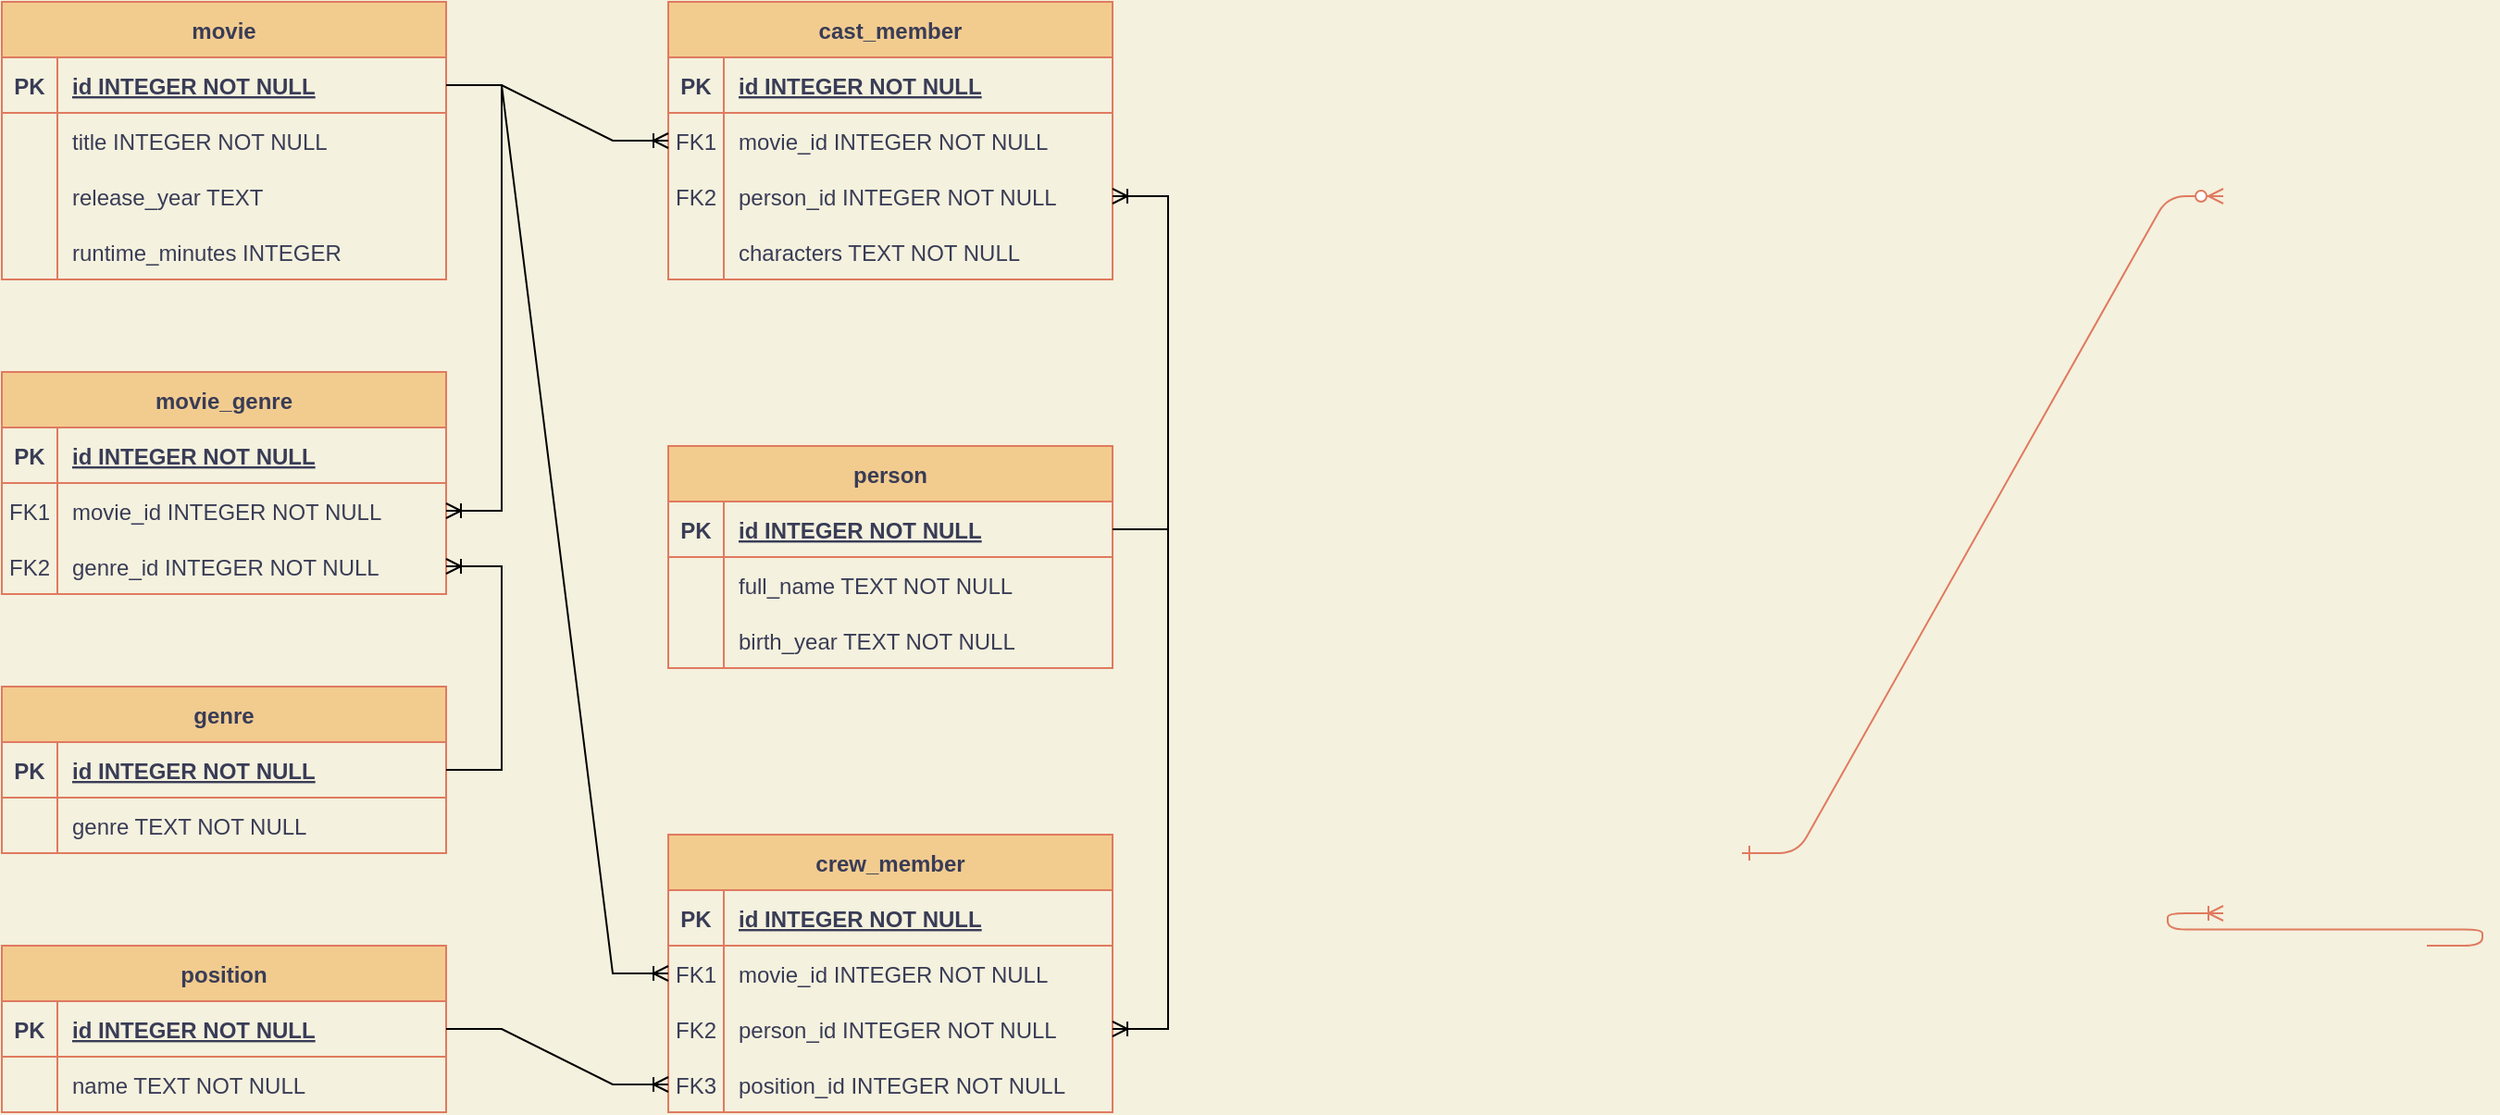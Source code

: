 <mxfile version="15.8.7" type="device"><diagram id="R2lEEEUBdFMjLlhIrx00" name="Page-1"><mxGraphModel dx="1146" dy="945" grid="1" gridSize="10" guides="1" tooltips="1" connect="1" arrows="1" fold="1" page="1" pageScale="1" pageWidth="850" pageHeight="1100" background="#F4F1DE" math="0" shadow="0" extFonts="Permanent Marker^https://fonts.googleapis.com/css?family=Permanent+Marker"><root><mxCell id="0"/><mxCell id="1" parent="0"/><mxCell id="CmRaEKqnd2upam0BMvwu-58" value="" style="edgeStyle=entityRelationEdgeStyle;endArrow=ERzeroToMany;startArrow=ERone;endFill=1;startFill=0;strokeColor=#E07A5F;fontColor=#393C56;labelBackgroundColor=#F4F1DE;" parent="1" source="CmRaEKqnd2upam0BMvwu-25" edge="1"><mxGeometry width="100" height="100" relative="1" as="geometry"><mxPoint x="980" y="500" as="sourcePoint"/><mxPoint x="1240" y="145" as="targetPoint"/></mxGeometry></mxCell><mxCell id="dFeZzjsiqZnY-xe7ULDC-239" value="" style="edgeStyle=entityRelationEdgeStyle;fontSize=12;html=1;endArrow=ERoneToMany;rounded=1;sketch=0;fontColor=#393C56;strokeColor=#E07A5F;fillColor=#F2CC8F;curved=0;" parent="1" source="dFeZzjsiqZnY-xe7ULDC-210" edge="1"><mxGeometry width="100" height="100" relative="1" as="geometry"><mxPoint x="1350" y="550" as="sourcePoint"/><mxPoint x="1240" y="532.5" as="targetPoint"/></mxGeometry></mxCell><mxCell id="J66zAHo53ogcDim1AAci-1" value="movie" style="shape=table;startSize=30;container=1;collapsible=1;childLayout=tableLayout;fixedRows=1;rowLines=0;fontStyle=1;align=center;resizeLast=1;fillColor=#F2CC8F;strokeColor=#E07A5F;fontColor=#393C56;" vertex="1" parent="1"><mxGeometry x="40" y="40" width="240" height="150" as="geometry"/></mxCell><mxCell id="J66zAHo53ogcDim1AAci-2" value="" style="shape=partialRectangle;collapsible=0;dropTarget=0;pointerEvents=0;fillColor=none;points=[[0,0.5],[1,0.5]];portConstraint=eastwest;top=0;left=0;right=0;bottom=1;strokeColor=#E07A5F;fontColor=#393C56;" vertex="1" parent="J66zAHo53ogcDim1AAci-1"><mxGeometry y="30" width="240" height="30" as="geometry"/></mxCell><mxCell id="J66zAHo53ogcDim1AAci-3" value="PK" style="shape=partialRectangle;overflow=hidden;connectable=0;fillColor=none;top=0;left=0;bottom=0;right=0;fontStyle=1;strokeColor=#E07A5F;fontColor=#393C56;" vertex="1" parent="J66zAHo53ogcDim1AAci-2"><mxGeometry width="30" height="30" as="geometry"><mxRectangle width="30" height="30" as="alternateBounds"/></mxGeometry></mxCell><mxCell id="J66zAHo53ogcDim1AAci-4" value="id INTEGER NOT NULL " style="shape=partialRectangle;overflow=hidden;connectable=0;fillColor=none;top=0;left=0;bottom=0;right=0;align=left;spacingLeft=6;fontStyle=5;strokeColor=#E07A5F;fontColor=#393C56;" vertex="1" parent="J66zAHo53ogcDim1AAci-2"><mxGeometry x="30" width="210" height="30" as="geometry"><mxRectangle width="210" height="30" as="alternateBounds"/></mxGeometry></mxCell><mxCell id="J66zAHo53ogcDim1AAci-5" value="" style="shape=partialRectangle;collapsible=0;dropTarget=0;pointerEvents=0;fillColor=none;points=[[0,0.5],[1,0.5]];portConstraint=eastwest;top=0;left=0;right=0;bottom=0;strokeColor=#E07A5F;fontColor=#393C56;" vertex="1" parent="J66zAHo53ogcDim1AAci-1"><mxGeometry y="60" width="240" height="30" as="geometry"/></mxCell><mxCell id="J66zAHo53ogcDim1AAci-6" value="" style="shape=partialRectangle;overflow=hidden;connectable=0;fillColor=none;top=0;left=0;bottom=0;right=0;strokeColor=#E07A5F;fontColor=#393C56;" vertex="1" parent="J66zAHo53ogcDim1AAci-5"><mxGeometry width="30" height="30" as="geometry"><mxRectangle width="30" height="30" as="alternateBounds"/></mxGeometry></mxCell><mxCell id="J66zAHo53ogcDim1AAci-7" value="title INTEGER NOT NULL" style="shape=partialRectangle;overflow=hidden;connectable=0;fillColor=none;top=0;left=0;bottom=0;right=0;align=left;spacingLeft=6;strokeColor=#E07A5F;fontColor=#393C56;" vertex="1" parent="J66zAHo53ogcDim1AAci-5"><mxGeometry x="30" width="210" height="30" as="geometry"><mxRectangle width="210" height="30" as="alternateBounds"/></mxGeometry></mxCell><mxCell id="J66zAHo53ogcDim1AAci-11" style="shape=partialRectangle;collapsible=0;dropTarget=0;pointerEvents=0;fillColor=none;points=[[0,0.5],[1,0.5]];portConstraint=eastwest;top=0;left=0;right=0;bottom=0;strokeColor=#E07A5F;fontColor=#393C56;" vertex="1" parent="J66zAHo53ogcDim1AAci-1"><mxGeometry y="90" width="240" height="30" as="geometry"/></mxCell><mxCell id="J66zAHo53ogcDim1AAci-12" style="shape=partialRectangle;overflow=hidden;connectable=0;fillColor=none;top=0;left=0;bottom=0;right=0;strokeColor=#E07A5F;fontColor=#393C56;" vertex="1" parent="J66zAHo53ogcDim1AAci-11"><mxGeometry width="30" height="30" as="geometry"><mxRectangle width="30" height="30" as="alternateBounds"/></mxGeometry></mxCell><mxCell id="J66zAHo53ogcDim1AAci-13" value="release_year TEXT" style="shape=partialRectangle;overflow=hidden;connectable=0;fillColor=none;top=0;left=0;bottom=0;right=0;align=left;spacingLeft=6;strokeColor=#E07A5F;fontColor=#393C56;" vertex="1" parent="J66zAHo53ogcDim1AAci-11"><mxGeometry x="30" width="210" height="30" as="geometry"><mxRectangle width="210" height="30" as="alternateBounds"/></mxGeometry></mxCell><mxCell id="J66zAHo53ogcDim1AAci-17" style="shape=partialRectangle;collapsible=0;dropTarget=0;pointerEvents=0;fillColor=none;points=[[0,0.5],[1,0.5]];portConstraint=eastwest;top=0;left=0;right=0;bottom=0;strokeColor=#E07A5F;fontColor=#393C56;" vertex="1" parent="J66zAHo53ogcDim1AAci-1"><mxGeometry y="120" width="240" height="30" as="geometry"/></mxCell><mxCell id="J66zAHo53ogcDim1AAci-18" style="shape=partialRectangle;overflow=hidden;connectable=0;fillColor=none;top=0;left=0;bottom=0;right=0;strokeColor=#E07A5F;fontColor=#393C56;" vertex="1" parent="J66zAHo53ogcDim1AAci-17"><mxGeometry width="30" height="30" as="geometry"><mxRectangle width="30" height="30" as="alternateBounds"/></mxGeometry></mxCell><mxCell id="J66zAHo53ogcDim1AAci-19" value="runtime_minutes INTEGER" style="shape=partialRectangle;overflow=hidden;connectable=0;fillColor=none;top=0;left=0;bottom=0;right=0;align=left;spacingLeft=6;strokeColor=#E07A5F;fontColor=#393C56;" vertex="1" parent="J66zAHo53ogcDim1AAci-17"><mxGeometry x="30" width="210" height="30" as="geometry"><mxRectangle width="210" height="30" as="alternateBounds"/></mxGeometry></mxCell><mxCell id="J66zAHo53ogcDim1AAci-23" value="person" style="shape=table;startSize=30;container=1;collapsible=1;childLayout=tableLayout;fixedRows=1;rowLines=0;fontStyle=1;align=center;resizeLast=1;fillColor=#F2CC8F;strokeColor=#E07A5F;fontColor=#393C56;" vertex="1" parent="1"><mxGeometry x="400" y="280" width="240" height="120" as="geometry"/></mxCell><mxCell id="J66zAHo53ogcDim1AAci-24" value="" style="shape=partialRectangle;collapsible=0;dropTarget=0;pointerEvents=0;fillColor=none;points=[[0,0.5],[1,0.5]];portConstraint=eastwest;top=0;left=0;right=0;bottom=1;strokeColor=#E07A5F;fontColor=#393C56;" vertex="1" parent="J66zAHo53ogcDim1AAci-23"><mxGeometry y="30" width="240" height="30" as="geometry"/></mxCell><mxCell id="J66zAHo53ogcDim1AAci-25" value="PK" style="shape=partialRectangle;overflow=hidden;connectable=0;fillColor=none;top=0;left=0;bottom=0;right=0;fontStyle=1;strokeColor=#E07A5F;fontColor=#393C56;" vertex="1" parent="J66zAHo53ogcDim1AAci-24"><mxGeometry width="30" height="30" as="geometry"><mxRectangle width="30" height="30" as="alternateBounds"/></mxGeometry></mxCell><mxCell id="J66zAHo53ogcDim1AAci-26" value="id INTEGER NOT NULL " style="shape=partialRectangle;overflow=hidden;connectable=0;fillColor=none;top=0;left=0;bottom=0;right=0;align=left;spacingLeft=6;fontStyle=5;strokeColor=#E07A5F;fontColor=#393C56;" vertex="1" parent="J66zAHo53ogcDim1AAci-24"><mxGeometry x="30" width="210" height="30" as="geometry"><mxRectangle width="210" height="30" as="alternateBounds"/></mxGeometry></mxCell><mxCell id="J66zAHo53ogcDim1AAci-27" value="" style="shape=partialRectangle;collapsible=0;dropTarget=0;pointerEvents=0;fillColor=none;points=[[0,0.5],[1,0.5]];portConstraint=eastwest;top=0;left=0;right=0;bottom=0;strokeColor=#E07A5F;fontColor=#393C56;" vertex="1" parent="J66zAHo53ogcDim1AAci-23"><mxGeometry y="60" width="240" height="30" as="geometry"/></mxCell><mxCell id="J66zAHo53ogcDim1AAci-28" value="" style="shape=partialRectangle;overflow=hidden;connectable=0;fillColor=none;top=0;left=0;bottom=0;right=0;strokeColor=#E07A5F;fontColor=#393C56;" vertex="1" parent="J66zAHo53ogcDim1AAci-27"><mxGeometry width="30" height="30" as="geometry"><mxRectangle width="30" height="30" as="alternateBounds"/></mxGeometry></mxCell><mxCell id="J66zAHo53ogcDim1AAci-29" value="full_name TEXT NOT NULL" style="shape=partialRectangle;overflow=hidden;connectable=0;fillColor=none;top=0;left=0;bottom=0;right=0;align=left;spacingLeft=6;strokeColor=#E07A5F;fontColor=#393C56;" vertex="1" parent="J66zAHo53ogcDim1AAci-27"><mxGeometry x="30" width="210" height="30" as="geometry"><mxRectangle width="210" height="30" as="alternateBounds"/></mxGeometry></mxCell><mxCell id="J66zAHo53ogcDim1AAci-30" value="" style="shape=partialRectangle;collapsible=0;dropTarget=0;pointerEvents=0;fillColor=none;points=[[0,0.5],[1,0.5]];portConstraint=eastwest;top=0;left=0;right=0;bottom=0;strokeColor=#E07A5F;fontColor=#393C56;" vertex="1" parent="J66zAHo53ogcDim1AAci-23"><mxGeometry y="90" width="240" height="30" as="geometry"/></mxCell><mxCell id="J66zAHo53ogcDim1AAci-31" value="" style="shape=partialRectangle;overflow=hidden;connectable=0;fillColor=none;top=0;left=0;bottom=0;right=0;strokeColor=#E07A5F;fontColor=#393C56;" vertex="1" parent="J66zAHo53ogcDim1AAci-30"><mxGeometry width="30" height="30" as="geometry"><mxRectangle width="30" height="30" as="alternateBounds"/></mxGeometry></mxCell><mxCell id="J66zAHo53ogcDim1AAci-32" value="birth_year TEXT NOT NULL" style="shape=partialRectangle;overflow=hidden;connectable=0;fillColor=none;top=0;left=0;bottom=0;right=0;align=left;spacingLeft=6;strokeColor=#E07A5F;fontColor=#393C56;" vertex="1" parent="J66zAHo53ogcDim1AAci-30"><mxGeometry x="30" width="210" height="30" as="geometry"><mxRectangle width="210" height="30" as="alternateBounds"/></mxGeometry></mxCell><mxCell id="J66zAHo53ogcDim1AAci-45" value="crew_member" style="shape=table;startSize=30;container=1;collapsible=1;childLayout=tableLayout;fixedRows=1;rowLines=0;fontStyle=1;align=center;resizeLast=1;fillColor=#F2CC8F;strokeColor=#E07A5F;fontColor=#393C56;" vertex="1" parent="1"><mxGeometry x="400" y="490" width="240" height="150" as="geometry"/></mxCell><mxCell id="J66zAHo53ogcDim1AAci-46" value="" style="shape=partialRectangle;collapsible=0;dropTarget=0;pointerEvents=0;fillColor=none;points=[[0,0.5],[1,0.5]];portConstraint=eastwest;top=0;left=0;right=0;bottom=1;strokeColor=#E07A5F;fontColor=#393C56;" vertex="1" parent="J66zAHo53ogcDim1AAci-45"><mxGeometry y="30" width="240" height="30" as="geometry"/></mxCell><mxCell id="J66zAHo53ogcDim1AAci-47" value="PK" style="shape=partialRectangle;overflow=hidden;connectable=0;fillColor=none;top=0;left=0;bottom=0;right=0;fontStyle=1;strokeColor=#E07A5F;fontColor=#393C56;" vertex="1" parent="J66zAHo53ogcDim1AAci-46"><mxGeometry width="30" height="30" as="geometry"><mxRectangle width="30" height="30" as="alternateBounds"/></mxGeometry></mxCell><mxCell id="J66zAHo53ogcDim1AAci-48" value="id INTEGER NOT NULL " style="shape=partialRectangle;overflow=hidden;connectable=0;fillColor=none;top=0;left=0;bottom=0;right=0;align=left;spacingLeft=6;fontStyle=5;strokeColor=#E07A5F;fontColor=#393C56;" vertex="1" parent="J66zAHo53ogcDim1AAci-46"><mxGeometry x="30" width="210" height="30" as="geometry"><mxRectangle width="210" height="30" as="alternateBounds"/></mxGeometry></mxCell><mxCell id="J66zAHo53ogcDim1AAci-49" value="" style="shape=partialRectangle;collapsible=0;dropTarget=0;pointerEvents=0;fillColor=none;points=[[0,0.5],[1,0.5]];portConstraint=eastwest;top=0;left=0;right=0;bottom=0;strokeColor=#E07A5F;fontColor=#393C56;" vertex="1" parent="J66zAHo53ogcDim1AAci-45"><mxGeometry y="60" width="240" height="30" as="geometry"/></mxCell><mxCell id="J66zAHo53ogcDim1AAci-50" value="FK1" style="shape=partialRectangle;overflow=hidden;connectable=0;fillColor=none;top=0;left=0;bottom=0;right=0;strokeColor=#E07A5F;fontColor=#393C56;" vertex="1" parent="J66zAHo53ogcDim1AAci-49"><mxGeometry width="30" height="30" as="geometry"><mxRectangle width="30" height="30" as="alternateBounds"/></mxGeometry></mxCell><mxCell id="J66zAHo53ogcDim1AAci-51" value="movie_id INTEGER NOT NULL" style="shape=partialRectangle;overflow=hidden;connectable=0;fillColor=none;top=0;left=0;bottom=0;right=0;align=left;spacingLeft=6;strokeColor=#E07A5F;fontColor=#393C56;" vertex="1" parent="J66zAHo53ogcDim1AAci-49"><mxGeometry x="30" width="210" height="30" as="geometry"><mxRectangle width="210" height="30" as="alternateBounds"/></mxGeometry></mxCell><mxCell id="J66zAHo53ogcDim1AAci-52" value="" style="shape=partialRectangle;collapsible=0;dropTarget=0;pointerEvents=0;fillColor=none;points=[[0,0.5],[1,0.5]];portConstraint=eastwest;top=0;left=0;right=0;bottom=0;strokeColor=#E07A5F;fontColor=#393C56;" vertex="1" parent="J66zAHo53ogcDim1AAci-45"><mxGeometry y="90" width="240" height="30" as="geometry"/></mxCell><mxCell id="J66zAHo53ogcDim1AAci-53" value="FK2" style="shape=partialRectangle;overflow=hidden;connectable=0;fillColor=none;top=0;left=0;bottom=0;right=0;strokeColor=#E07A5F;fontColor=#393C56;" vertex="1" parent="J66zAHo53ogcDim1AAci-52"><mxGeometry width="30" height="30" as="geometry"><mxRectangle width="30" height="30" as="alternateBounds"/></mxGeometry></mxCell><mxCell id="J66zAHo53ogcDim1AAci-54" value="person_id INTEGER NOT NULL" style="shape=partialRectangle;overflow=hidden;connectable=0;fillColor=none;top=0;left=0;bottom=0;right=0;align=left;spacingLeft=6;strokeColor=#E07A5F;fontColor=#393C56;" vertex="1" parent="J66zAHo53ogcDim1AAci-52"><mxGeometry x="30" width="210" height="30" as="geometry"><mxRectangle width="210" height="30" as="alternateBounds"/></mxGeometry></mxCell><mxCell id="J66zAHo53ogcDim1AAci-55" style="shape=partialRectangle;collapsible=0;dropTarget=0;pointerEvents=0;fillColor=none;points=[[0,0.5],[1,0.5]];portConstraint=eastwest;top=0;left=0;right=0;bottom=0;strokeColor=#E07A5F;fontColor=#393C56;" vertex="1" parent="J66zAHo53ogcDim1AAci-45"><mxGeometry y="120" width="240" height="30" as="geometry"/></mxCell><mxCell id="J66zAHo53ogcDim1AAci-56" value="FK3" style="shape=partialRectangle;overflow=hidden;connectable=0;fillColor=none;top=0;left=0;bottom=0;right=0;strokeColor=#E07A5F;fontColor=#393C56;" vertex="1" parent="J66zAHo53ogcDim1AAci-55"><mxGeometry width="30" height="30" as="geometry"><mxRectangle width="30" height="30" as="alternateBounds"/></mxGeometry></mxCell><mxCell id="J66zAHo53ogcDim1AAci-57" value="position_id INTEGER NOT NULL" style="shape=partialRectangle;overflow=hidden;connectable=0;fillColor=none;top=0;left=0;bottom=0;right=0;align=left;spacingLeft=6;strokeColor=#E07A5F;fontColor=#393C56;" vertex="1" parent="J66zAHo53ogcDim1AAci-55"><mxGeometry x="30" width="210" height="30" as="geometry"><mxRectangle width="210" height="30" as="alternateBounds"/></mxGeometry></mxCell><mxCell id="J66zAHo53ogcDim1AAci-70" value="cast_member" style="shape=table;startSize=30;container=1;collapsible=1;childLayout=tableLayout;fixedRows=1;rowLines=0;fontStyle=1;align=center;resizeLast=1;fillColor=#F2CC8F;strokeColor=#E07A5F;fontColor=#393C56;" vertex="1" parent="1"><mxGeometry x="400" y="40" width="240" height="150" as="geometry"/></mxCell><mxCell id="J66zAHo53ogcDim1AAci-71" value="" style="shape=partialRectangle;collapsible=0;dropTarget=0;pointerEvents=0;fillColor=none;points=[[0,0.5],[1,0.5]];portConstraint=eastwest;top=0;left=0;right=0;bottom=1;strokeColor=#E07A5F;fontColor=#393C56;" vertex="1" parent="J66zAHo53ogcDim1AAci-70"><mxGeometry y="30" width="240" height="30" as="geometry"/></mxCell><mxCell id="J66zAHo53ogcDim1AAci-72" value="PK" style="shape=partialRectangle;overflow=hidden;connectable=0;fillColor=none;top=0;left=0;bottom=0;right=0;fontStyle=1;strokeColor=#E07A5F;fontColor=#393C56;" vertex="1" parent="J66zAHo53ogcDim1AAci-71"><mxGeometry width="30" height="30" as="geometry"><mxRectangle width="30" height="30" as="alternateBounds"/></mxGeometry></mxCell><mxCell id="J66zAHo53ogcDim1AAci-73" value="id INTEGER NOT NULL " style="shape=partialRectangle;overflow=hidden;connectable=0;fillColor=none;top=0;left=0;bottom=0;right=0;align=left;spacingLeft=6;fontStyle=5;strokeColor=#E07A5F;fontColor=#393C56;" vertex="1" parent="J66zAHo53ogcDim1AAci-71"><mxGeometry x="30" width="210" height="30" as="geometry"><mxRectangle width="210" height="30" as="alternateBounds"/></mxGeometry></mxCell><mxCell id="J66zAHo53ogcDim1AAci-74" value="" style="shape=partialRectangle;collapsible=0;dropTarget=0;pointerEvents=0;fillColor=none;points=[[0,0.5],[1,0.5]];portConstraint=eastwest;top=0;left=0;right=0;bottom=0;strokeColor=#E07A5F;fontColor=#393C56;" vertex="1" parent="J66zAHo53ogcDim1AAci-70"><mxGeometry y="60" width="240" height="30" as="geometry"/></mxCell><mxCell id="J66zAHo53ogcDim1AAci-75" value="FK1" style="shape=partialRectangle;overflow=hidden;connectable=0;fillColor=none;top=0;left=0;bottom=0;right=0;strokeColor=#E07A5F;fontColor=#393C56;" vertex="1" parent="J66zAHo53ogcDim1AAci-74"><mxGeometry width="30" height="30" as="geometry"><mxRectangle width="30" height="30" as="alternateBounds"/></mxGeometry></mxCell><mxCell id="J66zAHo53ogcDim1AAci-76" value="movie_id INTEGER NOT NULL" style="shape=partialRectangle;overflow=hidden;connectable=0;fillColor=none;top=0;left=0;bottom=0;right=0;align=left;spacingLeft=6;strokeColor=#E07A5F;fontColor=#393C56;" vertex="1" parent="J66zAHo53ogcDim1AAci-74"><mxGeometry x="30" width="210" height="30" as="geometry"><mxRectangle width="210" height="30" as="alternateBounds"/></mxGeometry></mxCell><mxCell id="J66zAHo53ogcDim1AAci-77" value="" style="shape=partialRectangle;collapsible=0;dropTarget=0;pointerEvents=0;fillColor=none;points=[[0,0.5],[1,0.5]];portConstraint=eastwest;top=0;left=0;right=0;bottom=0;strokeColor=#E07A5F;fontColor=#393C56;" vertex="1" parent="J66zAHo53ogcDim1AAci-70"><mxGeometry y="90" width="240" height="30" as="geometry"/></mxCell><mxCell id="J66zAHo53ogcDim1AAci-78" value="FK2" style="shape=partialRectangle;overflow=hidden;connectable=0;fillColor=none;top=0;left=0;bottom=0;right=0;strokeColor=#E07A5F;fontColor=#393C56;" vertex="1" parent="J66zAHo53ogcDim1AAci-77"><mxGeometry width="30" height="30" as="geometry"><mxRectangle width="30" height="30" as="alternateBounds"/></mxGeometry></mxCell><mxCell id="J66zAHo53ogcDim1AAci-79" value="person_id INTEGER NOT NULL" style="shape=partialRectangle;overflow=hidden;connectable=0;fillColor=none;top=0;left=0;bottom=0;right=0;align=left;spacingLeft=6;strokeColor=#E07A5F;fontColor=#393C56;" vertex="1" parent="J66zAHo53ogcDim1AAci-77"><mxGeometry x="30" width="210" height="30" as="geometry"><mxRectangle width="210" height="30" as="alternateBounds"/></mxGeometry></mxCell><mxCell id="J66zAHo53ogcDim1AAci-80" style="shape=partialRectangle;collapsible=0;dropTarget=0;pointerEvents=0;fillColor=none;points=[[0,0.5],[1,0.5]];portConstraint=eastwest;top=0;left=0;right=0;bottom=0;strokeColor=#E07A5F;fontColor=#393C56;" vertex="1" parent="J66zAHo53ogcDim1AAci-70"><mxGeometry y="120" width="240" height="30" as="geometry"/></mxCell><mxCell id="J66zAHo53ogcDim1AAci-81" value="" style="shape=partialRectangle;overflow=hidden;connectable=0;fillColor=none;top=0;left=0;bottom=0;right=0;strokeColor=#E07A5F;fontColor=#393C56;" vertex="1" parent="J66zAHo53ogcDim1AAci-80"><mxGeometry width="30" height="30" as="geometry"><mxRectangle width="30" height="30" as="alternateBounds"/></mxGeometry></mxCell><mxCell id="J66zAHo53ogcDim1AAci-82" value="characters TEXT NOT NULL" style="shape=partialRectangle;overflow=hidden;connectable=0;fillColor=none;top=0;left=0;bottom=0;right=0;align=left;spacingLeft=6;strokeColor=#E07A5F;fontColor=#393C56;" vertex="1" parent="J66zAHo53ogcDim1AAci-80"><mxGeometry x="30" width="210" height="30" as="geometry"><mxRectangle width="210" height="30" as="alternateBounds"/></mxGeometry></mxCell><mxCell id="J66zAHo53ogcDim1AAci-83" value="position" style="shape=table;startSize=30;container=1;collapsible=1;childLayout=tableLayout;fixedRows=1;rowLines=0;fontStyle=1;align=center;resizeLast=1;fillColor=#F2CC8F;strokeColor=#E07A5F;fontColor=#393C56;" vertex="1" parent="1"><mxGeometry x="40" y="550" width="240" height="90" as="geometry"/></mxCell><mxCell id="J66zAHo53ogcDim1AAci-84" value="" style="shape=partialRectangle;collapsible=0;dropTarget=0;pointerEvents=0;fillColor=none;points=[[0,0.5],[1,0.5]];portConstraint=eastwest;top=0;left=0;right=0;bottom=1;strokeColor=#E07A5F;fontColor=#393C56;" vertex="1" parent="J66zAHo53ogcDim1AAci-83"><mxGeometry y="30" width="240" height="30" as="geometry"/></mxCell><mxCell id="J66zAHo53ogcDim1AAci-85" value="PK" style="shape=partialRectangle;overflow=hidden;connectable=0;fillColor=none;top=0;left=0;bottom=0;right=0;fontStyle=1;strokeColor=#E07A5F;fontColor=#393C56;" vertex="1" parent="J66zAHo53ogcDim1AAci-84"><mxGeometry width="30" height="30" as="geometry"><mxRectangle width="30" height="30" as="alternateBounds"/></mxGeometry></mxCell><mxCell id="J66zAHo53ogcDim1AAci-86" value="id INTEGER NOT NULL " style="shape=partialRectangle;overflow=hidden;connectable=0;fillColor=none;top=0;left=0;bottom=0;right=0;align=left;spacingLeft=6;fontStyle=5;strokeColor=#E07A5F;fontColor=#393C56;" vertex="1" parent="J66zAHo53ogcDim1AAci-84"><mxGeometry x="30" width="210" height="30" as="geometry"><mxRectangle width="210" height="30" as="alternateBounds"/></mxGeometry></mxCell><mxCell id="J66zAHo53ogcDim1AAci-87" value="" style="shape=partialRectangle;collapsible=0;dropTarget=0;pointerEvents=0;fillColor=none;points=[[0,0.5],[1,0.5]];portConstraint=eastwest;top=0;left=0;right=0;bottom=0;strokeColor=#E07A5F;fontColor=#393C56;" vertex="1" parent="J66zAHo53ogcDim1AAci-83"><mxGeometry y="60" width="240" height="30" as="geometry"/></mxCell><mxCell id="J66zAHo53ogcDim1AAci-88" value="" style="shape=partialRectangle;overflow=hidden;connectable=0;fillColor=none;top=0;left=0;bottom=0;right=0;strokeColor=#E07A5F;fontColor=#393C56;" vertex="1" parent="J66zAHo53ogcDim1AAci-87"><mxGeometry width="30" height="30" as="geometry"><mxRectangle width="30" height="30" as="alternateBounds"/></mxGeometry></mxCell><mxCell id="J66zAHo53ogcDim1AAci-89" value="name TEXT NOT NULL" style="shape=partialRectangle;overflow=hidden;connectable=0;fillColor=none;top=0;left=0;bottom=0;right=0;align=left;spacingLeft=6;strokeColor=#E07A5F;fontColor=#393C56;" vertex="1" parent="J66zAHo53ogcDim1AAci-87"><mxGeometry x="30" width="210" height="30" as="geometry"><mxRectangle width="210" height="30" as="alternateBounds"/></mxGeometry></mxCell><mxCell id="J66zAHo53ogcDim1AAci-96" value="genre" style="shape=table;startSize=30;container=1;collapsible=1;childLayout=tableLayout;fixedRows=1;rowLines=0;fontStyle=1;align=center;resizeLast=1;fillColor=#F2CC8F;strokeColor=#E07A5F;fontColor=#393C56;" vertex="1" parent="1"><mxGeometry x="40" y="410" width="240" height="90" as="geometry"/></mxCell><mxCell id="J66zAHo53ogcDim1AAci-97" value="" style="shape=partialRectangle;collapsible=0;dropTarget=0;pointerEvents=0;fillColor=none;points=[[0,0.5],[1,0.5]];portConstraint=eastwest;top=0;left=0;right=0;bottom=1;strokeColor=#E07A5F;fontColor=#393C56;" vertex="1" parent="J66zAHo53ogcDim1AAci-96"><mxGeometry y="30" width="240" height="30" as="geometry"/></mxCell><mxCell id="J66zAHo53ogcDim1AAci-98" value="PK" style="shape=partialRectangle;overflow=hidden;connectable=0;fillColor=none;top=0;left=0;bottom=0;right=0;fontStyle=1;strokeColor=#E07A5F;fontColor=#393C56;" vertex="1" parent="J66zAHo53ogcDim1AAci-97"><mxGeometry width="30" height="30" as="geometry"><mxRectangle width="30" height="30" as="alternateBounds"/></mxGeometry></mxCell><mxCell id="J66zAHo53ogcDim1AAci-99" value="id INTEGER NOT NULL " style="shape=partialRectangle;overflow=hidden;connectable=0;fillColor=none;top=0;left=0;bottom=0;right=0;align=left;spacingLeft=6;fontStyle=5;strokeColor=#E07A5F;fontColor=#393C56;" vertex="1" parent="J66zAHo53ogcDim1AAci-97"><mxGeometry x="30" width="210" height="30" as="geometry"><mxRectangle width="210" height="30" as="alternateBounds"/></mxGeometry></mxCell><mxCell id="J66zAHo53ogcDim1AAci-100" value="" style="shape=partialRectangle;collapsible=0;dropTarget=0;pointerEvents=0;fillColor=none;points=[[0,0.5],[1,0.5]];portConstraint=eastwest;top=0;left=0;right=0;bottom=0;strokeColor=#E07A5F;fontColor=#393C56;" vertex="1" parent="J66zAHo53ogcDim1AAci-96"><mxGeometry y="60" width="240" height="30" as="geometry"/></mxCell><mxCell id="J66zAHo53ogcDim1AAci-101" value="" style="shape=partialRectangle;overflow=hidden;connectable=0;fillColor=none;top=0;left=0;bottom=0;right=0;strokeColor=#E07A5F;fontColor=#393C56;" vertex="1" parent="J66zAHo53ogcDim1AAci-100"><mxGeometry width="30" height="30" as="geometry"><mxRectangle width="30" height="30" as="alternateBounds"/></mxGeometry></mxCell><mxCell id="J66zAHo53ogcDim1AAci-102" value="genre TEXT NOT NULL" style="shape=partialRectangle;overflow=hidden;connectable=0;fillColor=none;top=0;left=0;bottom=0;right=0;align=left;spacingLeft=6;strokeColor=#E07A5F;fontColor=#393C56;" vertex="1" parent="J66zAHo53ogcDim1AAci-100"><mxGeometry x="30" width="210" height="30" as="geometry"><mxRectangle width="210" height="30" as="alternateBounds"/></mxGeometry></mxCell><mxCell id="J66zAHo53ogcDim1AAci-103" value="movie_genre" style="shape=table;startSize=30;container=1;collapsible=1;childLayout=tableLayout;fixedRows=1;rowLines=0;fontStyle=1;align=center;resizeLast=1;fillColor=#F2CC8F;strokeColor=#E07A5F;fontColor=#393C56;" vertex="1" parent="1"><mxGeometry x="40" y="240" width="240" height="120" as="geometry"/></mxCell><mxCell id="J66zAHo53ogcDim1AAci-104" value="" style="shape=partialRectangle;collapsible=0;dropTarget=0;pointerEvents=0;fillColor=none;points=[[0,0.5],[1,0.5]];portConstraint=eastwest;top=0;left=0;right=0;bottom=1;strokeColor=#E07A5F;fontColor=#393C56;" vertex="1" parent="J66zAHo53ogcDim1AAci-103"><mxGeometry y="30" width="240" height="30" as="geometry"/></mxCell><mxCell id="J66zAHo53ogcDim1AAci-105" value="PK" style="shape=partialRectangle;overflow=hidden;connectable=0;fillColor=none;top=0;left=0;bottom=0;right=0;fontStyle=1;strokeColor=#E07A5F;fontColor=#393C56;" vertex="1" parent="J66zAHo53ogcDim1AAci-104"><mxGeometry width="30" height="30" as="geometry"><mxRectangle width="30" height="30" as="alternateBounds"/></mxGeometry></mxCell><mxCell id="J66zAHo53ogcDim1AAci-106" value="id INTEGER NOT NULL " style="shape=partialRectangle;overflow=hidden;connectable=0;fillColor=none;top=0;left=0;bottom=0;right=0;align=left;spacingLeft=6;fontStyle=5;strokeColor=#E07A5F;fontColor=#393C56;" vertex="1" parent="J66zAHo53ogcDim1AAci-104"><mxGeometry x="30" width="210" height="30" as="geometry"><mxRectangle width="210" height="30" as="alternateBounds"/></mxGeometry></mxCell><mxCell id="J66zAHo53ogcDim1AAci-107" value="" style="shape=partialRectangle;collapsible=0;dropTarget=0;pointerEvents=0;fillColor=none;points=[[0,0.5],[1,0.5]];portConstraint=eastwest;top=0;left=0;right=0;bottom=0;strokeColor=#E07A5F;fontColor=#393C56;" vertex="1" parent="J66zAHo53ogcDim1AAci-103"><mxGeometry y="60" width="240" height="30" as="geometry"/></mxCell><mxCell id="J66zAHo53ogcDim1AAci-108" value="FK1" style="shape=partialRectangle;overflow=hidden;connectable=0;fillColor=none;top=0;left=0;bottom=0;right=0;strokeColor=#E07A5F;fontColor=#393C56;" vertex="1" parent="J66zAHo53ogcDim1AAci-107"><mxGeometry width="30" height="30" as="geometry"><mxRectangle width="30" height="30" as="alternateBounds"/></mxGeometry></mxCell><mxCell id="J66zAHo53ogcDim1AAci-109" value="movie_id INTEGER NOT NULL" style="shape=partialRectangle;overflow=hidden;connectable=0;fillColor=none;top=0;left=0;bottom=0;right=0;align=left;spacingLeft=6;strokeColor=#E07A5F;fontColor=#393C56;" vertex="1" parent="J66zAHo53ogcDim1AAci-107"><mxGeometry x="30" width="210" height="30" as="geometry"><mxRectangle width="210" height="30" as="alternateBounds"/></mxGeometry></mxCell><mxCell id="J66zAHo53ogcDim1AAci-110" value="" style="shape=partialRectangle;collapsible=0;dropTarget=0;pointerEvents=0;fillColor=none;points=[[0,0.5],[1,0.5]];portConstraint=eastwest;top=0;left=0;right=0;bottom=0;strokeColor=#E07A5F;fontColor=#393C56;" vertex="1" parent="J66zAHo53ogcDim1AAci-103"><mxGeometry y="90" width="240" height="30" as="geometry"/></mxCell><mxCell id="J66zAHo53ogcDim1AAci-111" value="FK2" style="shape=partialRectangle;overflow=hidden;connectable=0;fillColor=none;top=0;left=0;bottom=0;right=0;strokeColor=#E07A5F;fontColor=#393C56;" vertex="1" parent="J66zAHo53ogcDim1AAci-110"><mxGeometry width="30" height="30" as="geometry"><mxRectangle width="30" height="30" as="alternateBounds"/></mxGeometry></mxCell><mxCell id="J66zAHo53ogcDim1AAci-112" value="genre_id INTEGER NOT NULL" style="shape=partialRectangle;overflow=hidden;connectable=0;fillColor=none;top=0;left=0;bottom=0;right=0;align=left;spacingLeft=6;strokeColor=#E07A5F;fontColor=#393C56;" vertex="1" parent="J66zAHo53ogcDim1AAci-110"><mxGeometry x="30" width="210" height="30" as="geometry"><mxRectangle width="210" height="30" as="alternateBounds"/></mxGeometry></mxCell><mxCell id="J66zAHo53ogcDim1AAci-119" value="" style="edgeStyle=entityRelationEdgeStyle;fontSize=12;html=1;endArrow=ERoneToMany;rounded=0;" edge="1" parent="1" source="J66zAHo53ogcDim1AAci-2" target="J66zAHo53ogcDim1AAci-74"><mxGeometry width="100" height="100" relative="1" as="geometry"><mxPoint x="390" y="520" as="sourcePoint"/><mxPoint x="490" y="420" as="targetPoint"/></mxGeometry></mxCell><mxCell id="J66zAHo53ogcDim1AAci-120" value="" style="edgeStyle=entityRelationEdgeStyle;fontSize=12;html=1;endArrow=ERoneToMany;rounded=0;" edge="1" parent="1" source="J66zAHo53ogcDim1AAci-24" target="J66zAHo53ogcDim1AAci-77"><mxGeometry width="100" height="100" relative="1" as="geometry"><mxPoint x="670" y="580" as="sourcePoint"/><mxPoint x="770" y="480" as="targetPoint"/></mxGeometry></mxCell><mxCell id="J66zAHo53ogcDim1AAci-121" value="" style="edgeStyle=entityRelationEdgeStyle;fontSize=12;html=1;endArrow=ERoneToMany;rounded=0;" edge="1" parent="1" source="J66zAHo53ogcDim1AAci-97" target="J66zAHo53ogcDim1AAci-110"><mxGeometry width="100" height="100" relative="1" as="geometry"><mxPoint x="400" y="550" as="sourcePoint"/><mxPoint x="500" y="450" as="targetPoint"/></mxGeometry></mxCell><mxCell id="J66zAHo53ogcDim1AAci-122" value="" style="edgeStyle=entityRelationEdgeStyle;fontSize=12;html=1;endArrow=ERoneToMany;rounded=0;" edge="1" parent="1" source="J66zAHo53ogcDim1AAci-2" target="J66zAHo53ogcDim1AAci-107"><mxGeometry width="100" height="100" relative="1" as="geometry"><mxPoint x="520" y="590" as="sourcePoint"/><mxPoint x="620" y="490" as="targetPoint"/></mxGeometry></mxCell><mxCell id="J66zAHo53ogcDim1AAci-123" value="" style="edgeStyle=entityRelationEdgeStyle;fontSize=12;html=1;endArrow=ERoneToMany;rounded=0;" edge="1" parent="1" source="J66zAHo53ogcDim1AAci-24" target="J66zAHo53ogcDim1AAci-52"><mxGeometry width="100" height="100" relative="1" as="geometry"><mxPoint x="790" y="470" as="sourcePoint"/><mxPoint x="890" y="370" as="targetPoint"/></mxGeometry></mxCell><mxCell id="J66zAHo53ogcDim1AAci-124" value="" style="edgeStyle=entityRelationEdgeStyle;fontSize=12;html=1;endArrow=ERoneToMany;rounded=0;" edge="1" parent="1" source="J66zAHo53ogcDim1AAci-2" target="J66zAHo53ogcDim1AAci-49"><mxGeometry width="100" height="100" relative="1" as="geometry"><mxPoint x="790" y="470" as="sourcePoint"/><mxPoint x="890" y="370" as="targetPoint"/></mxGeometry></mxCell><mxCell id="J66zAHo53ogcDim1AAci-125" value="" style="edgeStyle=entityRelationEdgeStyle;fontSize=12;html=1;endArrow=ERoneToMany;rounded=0;" edge="1" parent="1" source="J66zAHo53ogcDim1AAci-84" target="J66zAHo53ogcDim1AAci-55"><mxGeometry width="100" height="100" relative="1" as="geometry"><mxPoint x="790" y="470" as="sourcePoint"/><mxPoint x="890" y="370" as="targetPoint"/></mxGeometry></mxCell></root></mxGraphModel></diagram></mxfile>